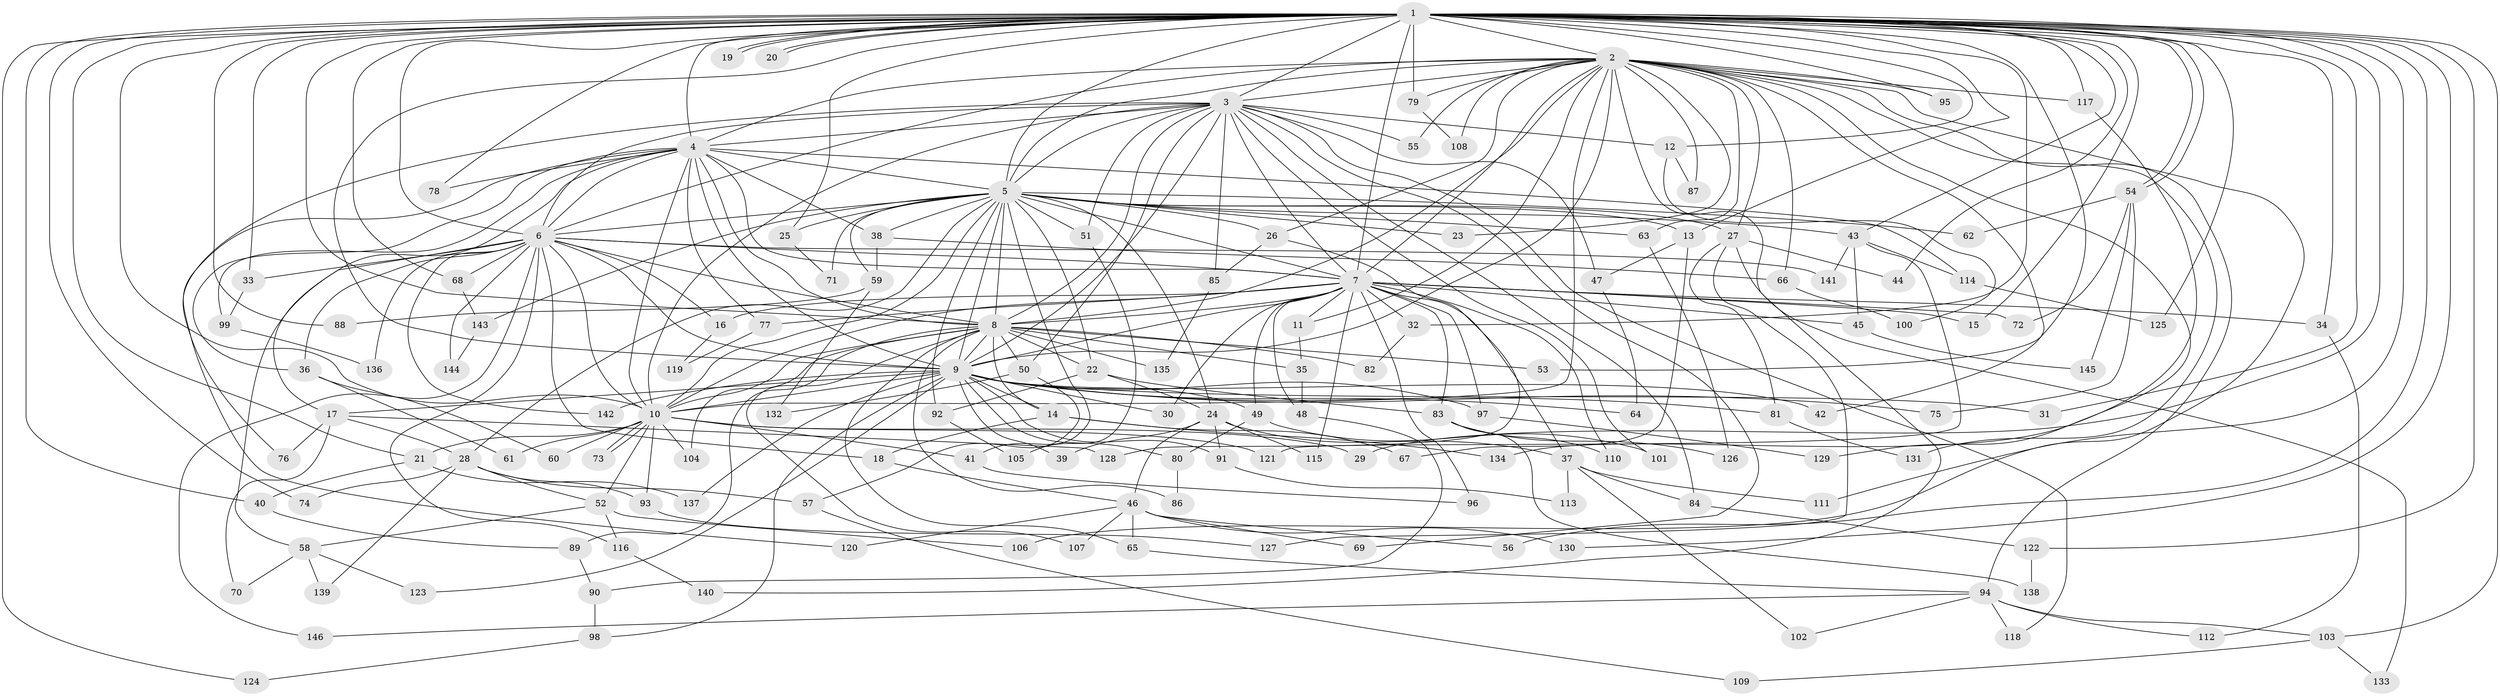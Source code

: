 // Generated by graph-tools (version 1.1) at 2025/34/03/09/25 02:34:46]
// undirected, 146 vertices, 317 edges
graph export_dot {
graph [start="1"]
  node [color=gray90,style=filled];
  1;
  2;
  3;
  4;
  5;
  6;
  7;
  8;
  9;
  10;
  11;
  12;
  13;
  14;
  15;
  16;
  17;
  18;
  19;
  20;
  21;
  22;
  23;
  24;
  25;
  26;
  27;
  28;
  29;
  30;
  31;
  32;
  33;
  34;
  35;
  36;
  37;
  38;
  39;
  40;
  41;
  42;
  43;
  44;
  45;
  46;
  47;
  48;
  49;
  50;
  51;
  52;
  53;
  54;
  55;
  56;
  57;
  58;
  59;
  60;
  61;
  62;
  63;
  64;
  65;
  66;
  67;
  68;
  69;
  70;
  71;
  72;
  73;
  74;
  75;
  76;
  77;
  78;
  79;
  80;
  81;
  82;
  83;
  84;
  85;
  86;
  87;
  88;
  89;
  90;
  91;
  92;
  93;
  94;
  95;
  96;
  97;
  98;
  99;
  100;
  101;
  102;
  103;
  104;
  105;
  106;
  107;
  108;
  109;
  110;
  111;
  112;
  113;
  114;
  115;
  116;
  117;
  118;
  119;
  120;
  121;
  122;
  123;
  124;
  125;
  126;
  127;
  128;
  129;
  130;
  131;
  132;
  133;
  134;
  135;
  136;
  137;
  138;
  139;
  140;
  141;
  142;
  143;
  144;
  145;
  146;
  1 -- 2;
  1 -- 3;
  1 -- 4;
  1 -- 5;
  1 -- 6;
  1 -- 7;
  1 -- 8;
  1 -- 9;
  1 -- 10;
  1 -- 12;
  1 -- 13;
  1 -- 15;
  1 -- 19;
  1 -- 19;
  1 -- 20;
  1 -- 20;
  1 -- 21;
  1 -- 25;
  1 -- 29;
  1 -- 31;
  1 -- 32;
  1 -- 33;
  1 -- 34;
  1 -- 40;
  1 -- 43;
  1 -- 44;
  1 -- 53;
  1 -- 54;
  1 -- 54;
  1 -- 56;
  1 -- 68;
  1 -- 74;
  1 -- 78;
  1 -- 79;
  1 -- 88;
  1 -- 95;
  1 -- 103;
  1 -- 111;
  1 -- 117;
  1 -- 122;
  1 -- 124;
  1 -- 125;
  1 -- 130;
  2 -- 3;
  2 -- 4;
  2 -- 5;
  2 -- 6;
  2 -- 7;
  2 -- 8;
  2 -- 9;
  2 -- 10;
  2 -- 11;
  2 -- 23;
  2 -- 26;
  2 -- 27;
  2 -- 42;
  2 -- 55;
  2 -- 63;
  2 -- 66;
  2 -- 79;
  2 -- 87;
  2 -- 94;
  2 -- 95;
  2 -- 106;
  2 -- 108;
  2 -- 117;
  2 -- 129;
  2 -- 131;
  2 -- 140;
  3 -- 4;
  3 -- 5;
  3 -- 6;
  3 -- 7;
  3 -- 8;
  3 -- 9;
  3 -- 10;
  3 -- 12;
  3 -- 47;
  3 -- 50;
  3 -- 51;
  3 -- 55;
  3 -- 69;
  3 -- 76;
  3 -- 84;
  3 -- 85;
  3 -- 101;
  3 -- 118;
  4 -- 5;
  4 -- 6;
  4 -- 7;
  4 -- 8;
  4 -- 9;
  4 -- 10;
  4 -- 17;
  4 -- 36;
  4 -- 38;
  4 -- 77;
  4 -- 78;
  4 -- 99;
  4 -- 114;
  4 -- 120;
  5 -- 6;
  5 -- 7;
  5 -- 8;
  5 -- 9;
  5 -- 10;
  5 -- 13;
  5 -- 22;
  5 -- 23;
  5 -- 24;
  5 -- 25;
  5 -- 26;
  5 -- 27;
  5 -- 28;
  5 -- 38;
  5 -- 41;
  5 -- 43;
  5 -- 51;
  5 -- 59;
  5 -- 62;
  5 -- 63;
  5 -- 71;
  5 -- 92;
  5 -- 143;
  6 -- 7;
  6 -- 8;
  6 -- 9;
  6 -- 10;
  6 -- 16;
  6 -- 18;
  6 -- 33;
  6 -- 36;
  6 -- 58;
  6 -- 68;
  6 -- 116;
  6 -- 136;
  6 -- 141;
  6 -- 142;
  6 -- 144;
  6 -- 146;
  7 -- 8;
  7 -- 9;
  7 -- 10;
  7 -- 11;
  7 -- 15;
  7 -- 16;
  7 -- 30;
  7 -- 32;
  7 -- 34;
  7 -- 37;
  7 -- 45;
  7 -- 48;
  7 -- 49;
  7 -- 72;
  7 -- 77;
  7 -- 83;
  7 -- 96;
  7 -- 97;
  7 -- 110;
  7 -- 115;
  8 -- 9;
  8 -- 10;
  8 -- 14;
  8 -- 22;
  8 -- 35;
  8 -- 50;
  8 -- 53;
  8 -- 65;
  8 -- 82;
  8 -- 86;
  8 -- 89;
  8 -- 104;
  8 -- 107;
  8 -- 135;
  9 -- 10;
  9 -- 14;
  9 -- 17;
  9 -- 30;
  9 -- 31;
  9 -- 39;
  9 -- 42;
  9 -- 49;
  9 -- 64;
  9 -- 75;
  9 -- 80;
  9 -- 81;
  9 -- 91;
  9 -- 97;
  9 -- 98;
  9 -- 123;
  9 -- 137;
  9 -- 142;
  10 -- 21;
  10 -- 29;
  10 -- 41;
  10 -- 52;
  10 -- 60;
  10 -- 61;
  10 -- 73;
  10 -- 73;
  10 -- 93;
  10 -- 104;
  10 -- 121;
  11 -- 35;
  12 -- 87;
  12 -- 100;
  13 -- 47;
  13 -- 67;
  14 -- 18;
  14 -- 67;
  14 -- 134;
  16 -- 119;
  17 -- 28;
  17 -- 70;
  17 -- 76;
  17 -- 128;
  18 -- 46;
  21 -- 40;
  21 -- 137;
  22 -- 24;
  22 -- 83;
  22 -- 92;
  24 -- 37;
  24 -- 39;
  24 -- 46;
  24 -- 91;
  24 -- 115;
  25 -- 71;
  26 -- 85;
  26 -- 128;
  27 -- 44;
  27 -- 81;
  27 -- 127;
  27 -- 133;
  28 -- 52;
  28 -- 57;
  28 -- 74;
  28 -- 93;
  28 -- 139;
  32 -- 82;
  33 -- 99;
  34 -- 112;
  35 -- 48;
  36 -- 60;
  36 -- 61;
  37 -- 84;
  37 -- 102;
  37 -- 111;
  37 -- 113;
  38 -- 59;
  38 -- 66;
  40 -- 89;
  41 -- 96;
  43 -- 45;
  43 -- 114;
  43 -- 121;
  43 -- 141;
  45 -- 145;
  46 -- 56;
  46 -- 65;
  46 -- 69;
  46 -- 107;
  46 -- 120;
  46 -- 130;
  47 -- 64;
  48 -- 90;
  49 -- 80;
  49 -- 101;
  50 -- 57;
  50 -- 132;
  51 -- 105;
  52 -- 58;
  52 -- 106;
  52 -- 116;
  54 -- 62;
  54 -- 72;
  54 -- 75;
  54 -- 145;
  57 -- 109;
  58 -- 70;
  58 -- 123;
  58 -- 139;
  59 -- 88;
  59 -- 132;
  63 -- 126;
  65 -- 94;
  66 -- 100;
  68 -- 143;
  77 -- 119;
  79 -- 108;
  80 -- 86;
  81 -- 131;
  83 -- 110;
  83 -- 126;
  83 -- 138;
  84 -- 122;
  85 -- 135;
  89 -- 90;
  90 -- 98;
  91 -- 113;
  92 -- 105;
  93 -- 127;
  94 -- 102;
  94 -- 103;
  94 -- 112;
  94 -- 118;
  94 -- 146;
  97 -- 129;
  98 -- 124;
  99 -- 136;
  103 -- 109;
  103 -- 133;
  114 -- 125;
  116 -- 140;
  117 -- 134;
  122 -- 138;
  143 -- 144;
}
